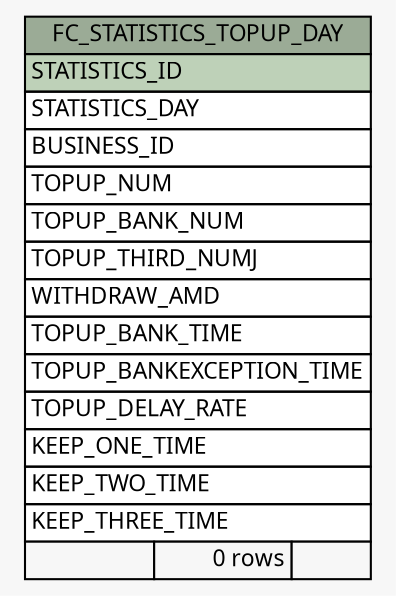 // dot 2.26.0 on Linux 2.6.32-504.8.1.el6.x86_64
// SchemaSpy rev Unknown
digraph "FC_STATISTICS_TOPUP_DAY" {
  graph [
    rankdir="RL"
    bgcolor="#f7f7f7"
    nodesep="0.18"
    ranksep="0.46"
    fontname="Microsoft YaHei"
    fontsize="11"
  ];
  node [
    fontname="Microsoft YaHei"
    fontsize="11"
    shape="plaintext"
  ];
  edge [
    arrowsize="0.8"
  ];
  "FC_STATISTICS_TOPUP_DAY" [
    label=<
    <TABLE BORDER="0" CELLBORDER="1" CELLSPACING="0" BGCOLOR="#ffffff">
      <TR><TD COLSPAN="3" BGCOLOR="#9bab96" ALIGN="CENTER">FC_STATISTICS_TOPUP_DAY</TD></TR>
      <TR><TD PORT="STATISTICS_ID" COLSPAN="3" BGCOLOR="#bed1b8" ALIGN="LEFT">STATISTICS_ID</TD></TR>
      <TR><TD PORT="STATISTICS_DAY" COLSPAN="3" ALIGN="LEFT">STATISTICS_DAY</TD></TR>
      <TR><TD PORT="BUSINESS_ID" COLSPAN="3" ALIGN="LEFT">BUSINESS_ID</TD></TR>
      <TR><TD PORT="TOPUP_NUM" COLSPAN="3" ALIGN="LEFT">TOPUP_NUM</TD></TR>
      <TR><TD PORT="TOPUP_BANK_NUM" COLSPAN="3" ALIGN="LEFT">TOPUP_BANK_NUM</TD></TR>
      <TR><TD PORT="TOPUP_THIRD_NUMJ" COLSPAN="3" ALIGN="LEFT">TOPUP_THIRD_NUMJ</TD></TR>
      <TR><TD PORT="WITHDRAW_AMD" COLSPAN="3" ALIGN="LEFT">WITHDRAW_AMD</TD></TR>
      <TR><TD PORT="TOPUP_BANK_TIME" COLSPAN="3" ALIGN="LEFT">TOPUP_BANK_TIME</TD></TR>
      <TR><TD PORT="TOPUP_BANKEXCEPTION_TIME" COLSPAN="3" ALIGN="LEFT">TOPUP_BANKEXCEPTION_TIME</TD></TR>
      <TR><TD PORT="TOPUP_DELAY_RATE" COLSPAN="3" ALIGN="LEFT">TOPUP_DELAY_RATE</TD></TR>
      <TR><TD PORT="KEEP_ONE_TIME" COLSPAN="3" ALIGN="LEFT">KEEP_ONE_TIME</TD></TR>
      <TR><TD PORT="KEEP_TWO_TIME" COLSPAN="3" ALIGN="LEFT">KEEP_TWO_TIME</TD></TR>
      <TR><TD PORT="KEEP_THREE_TIME" COLSPAN="3" ALIGN="LEFT">KEEP_THREE_TIME</TD></TR>
      <TR><TD ALIGN="LEFT" BGCOLOR="#f7f7f7">  </TD><TD ALIGN="RIGHT" BGCOLOR="#f7f7f7">0 rows</TD><TD ALIGN="RIGHT" BGCOLOR="#f7f7f7">  </TD></TR>
    </TABLE>>
    URL="tables/FC_STATISTICS_TOPUP_DAY.html"
    tooltip="FC_STATISTICS_TOPUP_DAY"
  ];
}
